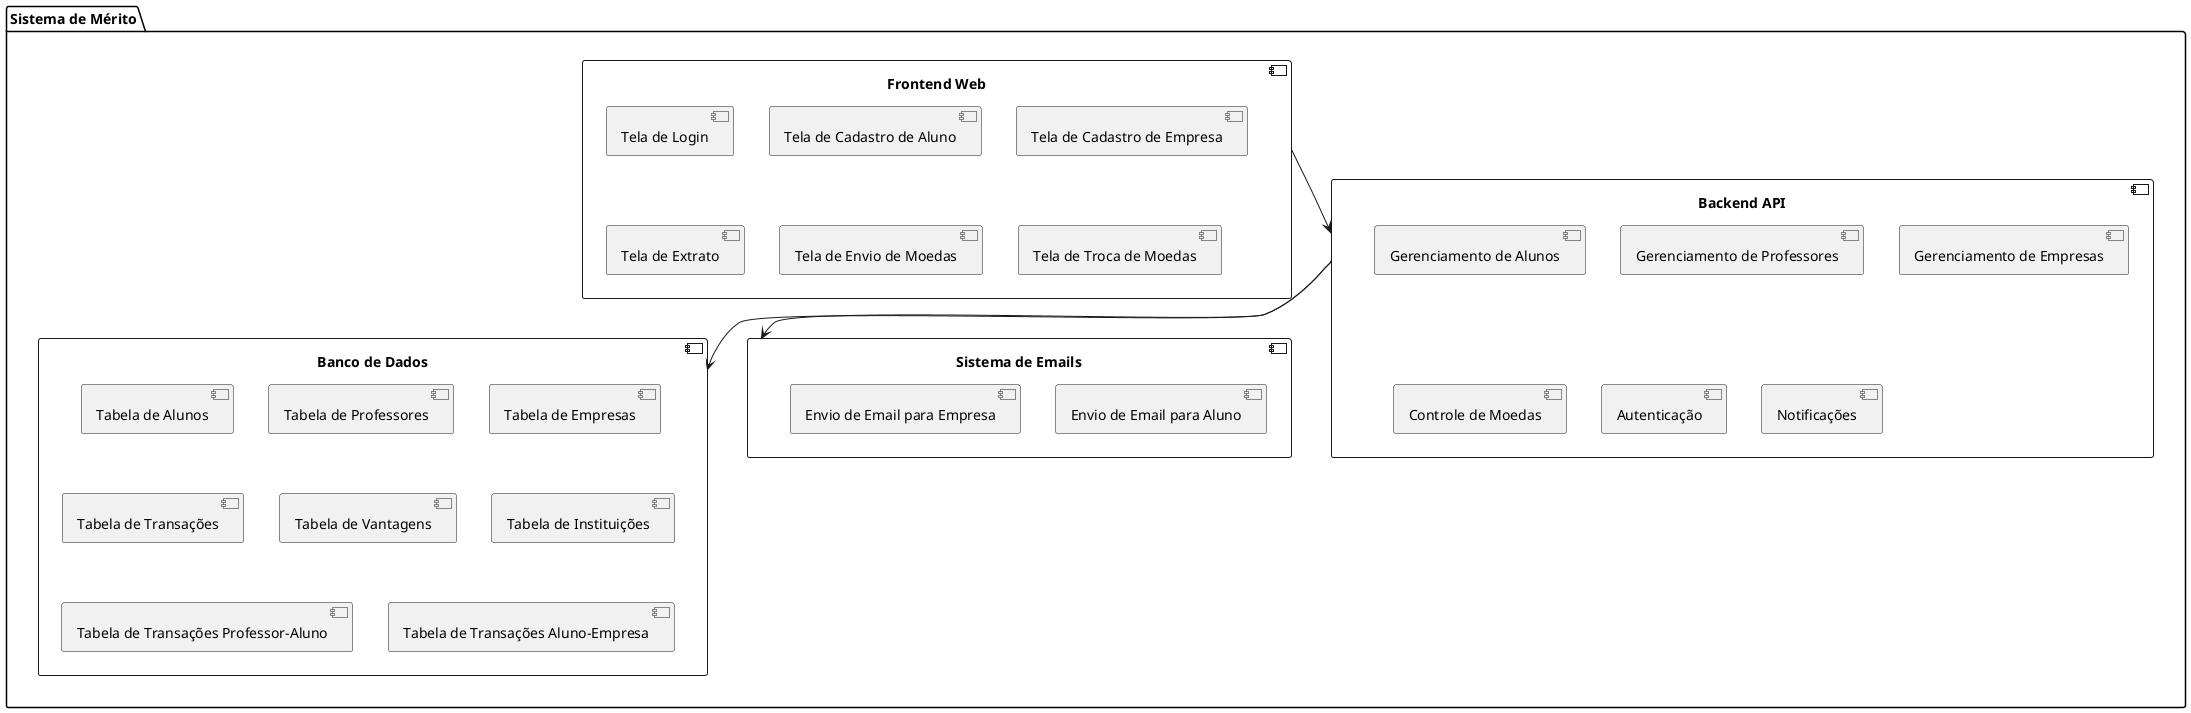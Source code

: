 @startuml
package "Sistema de Mérito" {
    [Frontend Web] --> [Backend API]
    [Backend API] --> [Banco de Dados]
    [Backend API] --> [Sistema de Emails]

    component "Frontend Web" {
        [Tela de Login]
        [Tela de Cadastro de Aluno]
        [Tela de Cadastro de Empresa]
        [Tela de Extrato]
        [Tela de Envio de Moedas]
        [Tela de Troca de Moedas]
    }

    component "Backend API" {
        [Gerenciamento de Alunos]
        [Gerenciamento de Professores]
        [Gerenciamento de Empresas]
        [Controle de Moedas]
        [Autenticação]
        [Notificações]
    }

    component "Banco de Dados" {
        [Tabela de Alunos]
        [Tabela de Professores]
        [Tabela de Empresas]
        [Tabela de Transações]
        [Tabela de Vantagens]
        [Tabela de Instituições]
        [Tabela de Transações Professor-Aluno]
        [Tabela de Transações Aluno-Empresa]
    }

    component "Sistema de Emails" {
        [Envio de Email para Aluno]
        [Envio de Email para Empresa]
    }
}
@enduml
